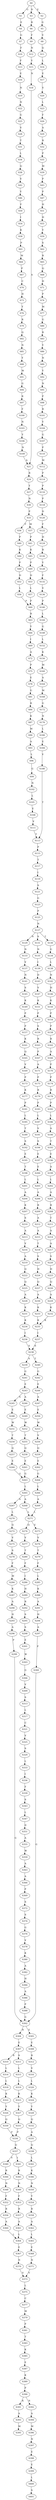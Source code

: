 strict digraph  {
	S0 -> S1 [ label = G ];
	S0 -> S2 [ label = E ];
	S0 -> S3 [ label = D ];
	S1 -> S4 [ label = E ];
	S2 -> S5 [ label = G ];
	S3 -> S6 [ label = R ];
	S4 -> S7 [ label = G ];
	S5 -> S8 [ label = V ];
	S6 -> S9 [ label = F ];
	S7 -> S10 [ label = F ];
	S8 -> S11 [ label = Q ];
	S9 -> S12 [ label = N ];
	S10 -> S13 [ label = F ];
	S11 -> S14 [ label = L ];
	S12 -> S15 [ label = Y ];
	S13 -> S16 [ label = E ];
	S14 -> S17 [ label = E ];
	S15 -> S18 [ label = N ];
	S16 -> S19 [ label = N ];
	S17 -> S20 [ label = V ];
	S18 -> S21 [ label = A ];
	S19 -> S22 [ label = N ];
	S20 -> S23 [ label = L ];
	S21 -> S24 [ label = R ];
	S22 -> S25 [ label = G ];
	S23 -> S26 [ label = F ];
	S24 -> S27 [ label = Y ];
	S25 -> S28 [ label = V ];
	S26 -> S29 [ label = A ];
	S27 -> S30 [ label = N ];
	S28 -> S31 [ label = T ];
	S29 -> S32 [ label = R ];
	S30 -> S33 [ label = P ];
	S31 -> S34 [ label = L ];
	S32 -> S35 [ label = P ];
	S33 -> S36 [ label = F ];
	S33 -> S37 [ label = M ];
	S34 -> S38 [ label = Q ];
	S35 -> S39 [ label = M ];
	S36 -> S40 [ label = P ];
	S37 -> S41 [ label = P ];
	S38 -> S42 [ label = V ];
	S39 -> S43 [ label = P ];
	S40 -> S44 [ label = K ];
	S41 -> S45 [ label = K ];
	S42 -> S46 [ label = Y ];
	S43 -> S47 [ label = P ];
	S44 -> S48 [ label = P ];
	S45 -> S49 [ label = P ];
	S46 -> S50 [ label = F ];
	S47 -> S51 [ label = H ];
	S48 -> S52 [ label = D ];
	S49 -> S53 [ label = D ];
	S50 -> S54 [ label = I ];
	S51 -> S55 [ label = H ];
	S52 -> S56 [ label = L ];
	S53 -> S57 [ label = L ];
	S54 -> S58 [ label = K ];
	S55 -> S59 [ label = Y ];
	S56 -> S60 [ label = P ];
	S57 -> S60 [ label = P ];
	S58 -> S61 [ label = P ];
	S59 -> S62 [ label = S ];
	S60 -> S63 [ label = R ];
	S61 -> S64 [ label = M ];
	S62 -> S65 [ label = R ];
	S63 -> S66 [ label = Y ];
	S64 -> S67 [ label = P ];
	S65 -> S68 [ label = Q ];
	S66 -> S69 [ label = I ];
	S67 -> S70 [ label = C ];
	S68 -> S71 [ label = H ];
	S69 -> S72 [ label = A ];
	S70 -> S73 [ label = H ];
	S71 -> S74 [ label = P ];
	S72 -> S75 [ label = P ];
	S73 -> S76 [ label = Y ];
	S74 -> S77 [ label = M ];
	S75 -> S78 [ label = E ];
	S76 -> S79 [ label = R ];
	S77 -> S80 [ label = G ];
	S78 -> S81 [ label = G ];
	S79 -> S82 [ label = Q ];
	S80 -> S83 [ label = R ];
	S81 -> S84 [ label = R ];
	S82 -> S85 [ label = N ];
	S83 -> S86 [ label = Y ];
	S84 -> S87 [ label = K ];
	S85 -> S88 [ label = Y ];
	S86 -> S89 [ label = N ];
	S87 -> S90 [ label = M ];
	S88 -> S91 [ label = M ];
	S89 -> S92 [ label = Y ];
	S90 -> S93 [ label = A ];
	S91 -> S94 [ label = G ];
	S92 -> S95 [ label = N ];
	S93 -> S96 [ label = L ];
	S94 -> S97 [ label = R ];
	S95 -> S98 [ label = P ];
	S96 -> S99 [ label = G ];
	S97 -> S100 [ label = F ];
	S98 -> S101 [ label = R ];
	S99 -> S102 [ label = N ];
	S100 -> S103 [ label = N ];
	S101 -> S104 [ label = Y ];
	S102 -> S105 [ label = L ];
	S103 -> S106 [ label = Y ];
	S104 -> S107 [ label = G ];
	S105 -> S108 [ label = E ];
	S106 -> S109 [ label = N ];
	S107 -> S110 [ label = P ];
	S108 -> S111 [ label = V ];
	S109 -> S21 [ label = A ];
	S110 -> S112 [ label = M ];
	S111 -> S113 [ label = T ];
	S112 -> S114 [ label = P ];
	S113 -> S115 [ label = P ];
	S114 -> S116 [ label = P ];
	S115 -> S117 [ label = T ];
	S116 -> S118 [ label = P ];
	S117 -> S119 [ label = I ];
	S118 -> S120 [ label = D ];
	S119 -> S121 [ label = S ];
	S120 -> S122 [ label = F ];
	S121 -> S123 [ label = G ];
	S122 -> S124 [ label = H ];
	S123 -> S125 [ label = P ];
	S124 -> S126 [ label = R ];
	S125 -> S127 [ label = N ];
	S126 -> S128 [ label = Y ];
	S127 -> S129 [ label = N ];
	S127 -> S130 [ label = T ];
	S127 -> S131 [ label = S ];
	S128 -> S132 [ label = F ];
	S129 -> S133 [ label = N ];
	S130 -> S134 [ label = G ];
	S131 -> S135 [ label = N ];
	S132 -> S136 [ label = V ];
	S133 -> S137 [ label = V ];
	S134 -> S138 [ label = L ];
	S135 -> S139 [ label = I ];
	S136 -> S140 [ label = P ];
	S137 -> S141 [ label = N ];
	S138 -> S142 [ label = N ];
	S139 -> S143 [ label = D ];
	S140 -> S144 [ label = L ];
	S141 -> S145 [ label = S ];
	S142 -> S146 [ label = H ];
	S143 -> S147 [ label = V ];
	S144 -> S148 [ label = G ];
	S145 -> S149 [ label = K ];
	S146 -> S150 [ label = K ];
	S147 -> S151 [ label = K ];
	S148 -> S152 [ label = L ];
	S149 -> S153 [ label = P ];
	S150 -> S154 [ label = P ];
	S151 -> S155 [ label = P ];
	S152 -> S156 [ label = K ];
	S153 -> S157 [ label = P ];
	S154 -> S158 [ label = P ];
	S155 -> S159 [ label = S ];
	S156 -> S160 [ label = M ];
	S157 -> S161 [ label = K ];
	S158 -> S162 [ label = R ];
	S159 -> S163 [ label = R ];
	S160 -> S164 [ label = A ];
	S161 -> S165 [ label = Q ];
	S162 -> S166 [ label = A ];
	S163 -> S167 [ label = P ];
	S164 -> S168 [ label = M ];
	S165 -> S169 [ label = V ];
	S166 -> S170 [ label = P ];
	S167 -> S171 [ label = A ];
	S168 -> S172 [ label = G ];
	S169 -> S173 [ label = P ];
	S170 -> S174 [ label = P ];
	S171 -> S175 [ label = P ];
	S172 -> S176 [ label = N ];
	S173 -> S177 [ label = K ];
	S174 -> S178 [ label = R ];
	S175 -> S179 [ label = R ];
	S176 -> S180 [ label = L ];
	S177 -> S181 [ label = P ];
	S178 -> S182 [ label = P ];
	S179 -> S183 [ label = P ];
	S180 -> S184 [ label = E ];
	S181 -> S185 [ label = L ];
	S182 -> S186 [ label = L ];
	S183 -> S187 [ label = L ];
	S184 -> S188 [ label = V ];
	S185 -> S189 [ label = T ];
	S186 -> S190 [ label = A ];
	S187 -> S191 [ label = V ];
	S188 -> S113 [ label = T ];
	S189 -> S192 [ label = S ];
	S190 -> S193 [ label = T ];
	S191 -> S194 [ label = S ];
	S192 -> S195 [ label = E ];
	S193 -> S196 [ label = E ];
	S194 -> S197 [ label = E ];
	S195 -> S198 [ label = T ];
	S196 -> S199 [ label = A ];
	S197 -> S200 [ label = E ];
	S198 -> S201 [ label = L ];
	S199 -> S202 [ label = L ];
	S200 -> S203 [ label = L ];
	S201 -> S204 [ label = A ];
	S202 -> S205 [ label = A ];
	S203 -> S206 [ label = A ];
	S204 -> S207 [ label = K ];
	S205 -> S208 [ label = R ];
	S206 -> S209 [ label = R ];
	S207 -> S210 [ label = S ];
	S208 -> S211 [ label = T ];
	S209 -> S212 [ label = A ];
	S210 -> S213 [ label = A ];
	S211 -> S214 [ label = A ];
	S212 -> S215 [ label = A ];
	S213 -> S216 [ label = V ];
	S214 -> S217 [ label = A ];
	S215 -> S218 [ label = T ];
	S216 -> S219 [ label = A ];
	S217 -> S220 [ label = S ];
	S218 -> S221 [ label = S ];
	S219 -> S222 [ label = Q ];
	S220 -> S223 [ label = H ];
	S221 -> S224 [ label = H ];
	S222 -> S225 [ label = Q ];
	S223 -> S226 [ label = Q ];
	S224 -> S227 [ label = Q ];
	S225 -> S228 [ label = A ];
	S226 -> S229 [ label = A ];
	S227 -> S230 [ label = A ];
	S228 -> S231 [ label = K ];
	S229 -> S232 [ label = K ];
	S230 -> S233 [ label = K ];
	S231 -> S234 [ label = K ];
	S232 -> S235 [ label = K ];
	S233 -> S235 [ label = K ];
	S234 -> S236 [ label = I ];
	S235 -> S237 [ label = I ];
	S236 -> S238 [ label = S ];
	S237 -> S238 [ label = S ];
	S238 -> S239 [ label = S ];
	S238 -> S240 [ label = T ];
	S239 -> S241 [ label = G ];
	S240 -> S242 [ label = G ];
	S241 -> S243 [ label = E ];
	S242 -> S244 [ label = E ];
	S243 -> S245 [ label = S ];
	S243 -> S246 [ label = A ];
	S244 -> S247 [ label = A ];
	S245 -> S248 [ label = E ];
	S246 -> S249 [ label = E ];
	S247 -> S250 [ label = E ];
	S248 -> S251 [ label = W ];
	S249 -> S252 [ label = W ];
	S250 -> S253 [ label = W ];
	S251 -> S254 [ label = T ];
	S252 -> S255 [ label = T ];
	S253 -> S256 [ label = V ];
	S254 -> S257 [ label = Q ];
	S255 -> S258 [ label = Q ];
	S256 -> S259 [ label = Q ];
	S257 -> S260 [ label = E ];
	S258 -> S261 [ label = E ];
	S259 -> S262 [ label = E ];
	S260 -> S263 [ label = G ];
	S261 -> S263 [ label = G ];
	S262 -> S264 [ label = G ];
	S263 -> S265 [ label = L ];
	S264 -> S266 [ label = L ];
	S265 -> S267 [ label = S ];
	S265 -> S268 [ label = A ];
	S266 -> S269 [ label = A ];
	S267 -> S270 [ label = L ];
	S268 -> S271 [ label = L ];
	S269 -> S271 [ label = L ];
	S270 -> S272 [ label = Q ];
	S271 -> S273 [ label = E ];
	S271 -> S274 [ label = Q ];
	S272 -> S275 [ label = V ];
	S273 -> S276 [ label = V ];
	S274 -> S277 [ label = V ];
	S275 -> S278 [ label = S ];
	S276 -> S279 [ label = T ];
	S277 -> S280 [ label = T ];
	S278 -> S281 [ label = F ];
	S279 -> S282 [ label = F ];
	S280 -> S283 [ label = F ];
	S281 -> S284 [ label = M ];
	S282 -> S285 [ label = L ];
	S283 -> S286 [ label = I ];
	S284 -> S287 [ label = K ];
	S285 -> S288 [ label = K ];
	S286 -> S289 [ label = H ];
	S287 -> S290 [ label = A ];
	S288 -> S291 [ label = A ];
	S289 -> S292 [ label = R ];
	S290 -> S293 [ label = H ];
	S291 -> S294 [ label = H ];
	S292 -> S295 [ label = S ];
	S293 -> S296 [ label = A ];
	S294 -> S297 [ label = A ];
	S295 -> S298 [ label = S ];
	S296 -> S299 [ label = P ];
	S297 -> S300 [ label = P ];
	S298 -> S301 [ label = E ];
	S299 -> S302 [ label = G ];
	S300 -> S302 [ label = G ];
	S301 -> S303 [ label = W ];
	S302 -> S304 [ label = R ];
	S302 -> S305 [ label = E ];
	S303 -> S306 [ label = G ];
	S304 -> S307 [ label = E ];
	S305 -> S308 [ label = E ];
	S306 -> S309 [ label = V ];
	S307 -> S310 [ label = R ];
	S307 -> S311 [ label = S ];
	S308 -> S312 [ label = R ];
	S309 -> S313 [ label = S ];
	S310 -> S314 [ label = L ];
	S311 -> S315 [ label = L ];
	S312 -> S316 [ label = V ];
	S313 -> S317 [ label = L ];
	S314 -> S318 [ label = L ];
	S315 -> S319 [ label = L ];
	S316 -> S320 [ label = L ];
	S317 -> S321 [ label = C ];
	S318 -> S322 [ label = K ];
	S319 -> S323 [ label = K ];
	S320 -> S324 [ label = K ];
	S321 -> S325 [ label = V ];
	S322 -> S326 [ label = Y ];
	S323 -> S327 [ label = Y ];
	S324 -> S328 [ label = Y ];
	S325 -> S329 [ label = S ];
	S326 -> S330 [ label = Q ];
	S327 -> S331 [ label = Q ];
	S328 -> S332 [ label = Q ];
	S329 -> S333 [ label = L ];
	S330 -> S334 [ label = P ];
	S331 -> S334 [ label = P ];
	S332 -> S335 [ label = A ];
	S333 -> S336 [ label = I ];
	S334 -> S337 [ label = Q ];
	S335 -> S338 [ label = Q ];
	S336 -> S339 [ label = F ];
	S337 -> S340 [ label = V ];
	S337 -> S341 [ label = I ];
	S338 -> S342 [ label = L ];
	S339 -> S343 [ label = S ];
	S340 -> S344 [ label = R ];
	S341 -> S345 [ label = R ];
	S342 -> S346 [ label = K ];
	S343 -> S347 [ label = L ];
	S344 -> S348 [ label = N ];
	S345 -> S349 [ label = N ];
	S346 -> S350 [ label = N ];
	S347 -> S351 [ label = D ];
	S348 -> S352 [ label = F ];
	S349 -> S353 [ label = F ];
	S350 -> S354 [ label = Y ];
	S351 -> S355 [ label = A ];
	S352 -> S356 [ label = R ];
	S353 -> S357 [ label = R ];
	S354 -> S358 [ label = R ];
	S355 -> S359 [ label = W ];
	S356 -> S360 [ label = A ];
	S357 -> S361 [ label = A ];
	S358 -> S362 [ label = A ];
	S359 -> S363 [ label = A ];
	S360 -> S364 [ label = L ];
	S361 -> S364 [ label = L ];
	S362 -> S365 [ label = L ];
	S363 -> S366 [ label = A ];
	S364 -> S367 [ label = E ];
	S365 -> S368 [ label = E ];
	S366 -> S369 [ label = P ];
	S367 -> S370 [ label = N ];
	S368 -> S371 [ label = N ];
	S369 -> S372 [ label = S ];
	S370 -> S373 [ label = V ];
	S371 -> S373 [ label = V ];
	S372 -> S374 [ label = S ];
	S373 -> S375 [ label = L ];
	S374 -> S376 [ label = G ];
	S375 -> S377 [ label = C ];
	S376 -> S378 [ label = V ];
	S377 -> S379 [ label = M ];
	S378 -> S380 [ label = K ];
	S379 -> S381 [ label = P ];
	S380 -> S382 [ label = A ];
	S381 -> S383 [ label = T ];
	S382 -> S384 [ label = H ];
	S383 -> S385 [ label = K ];
	S384 -> S386 [ label = A ];
	S385 -> S387 [ label = E ];
	S386 -> S388 [ label = P ];
	S387 -> S389 [ label = K ];
	S388 -> S302 [ label = G ];
	S389 -> S390 [ label = P ];
	S390 -> S391 [ label = K ];
	S390 -> S392 [ label = N ];
	S391 -> S393 [ label = A ];
	S392 -> S394 [ label = A ];
	S393 -> S395 [ label = M ];
	S394 -> S396 [ label = M ];
	S396 -> S397 [ label = N ];
	S397 -> S398 [ label = E ];
	S398 -> S399 [ label = E ];
	S399 -> S400 [ label = L ];
	S400 -> S401 [ label = S ];
}
